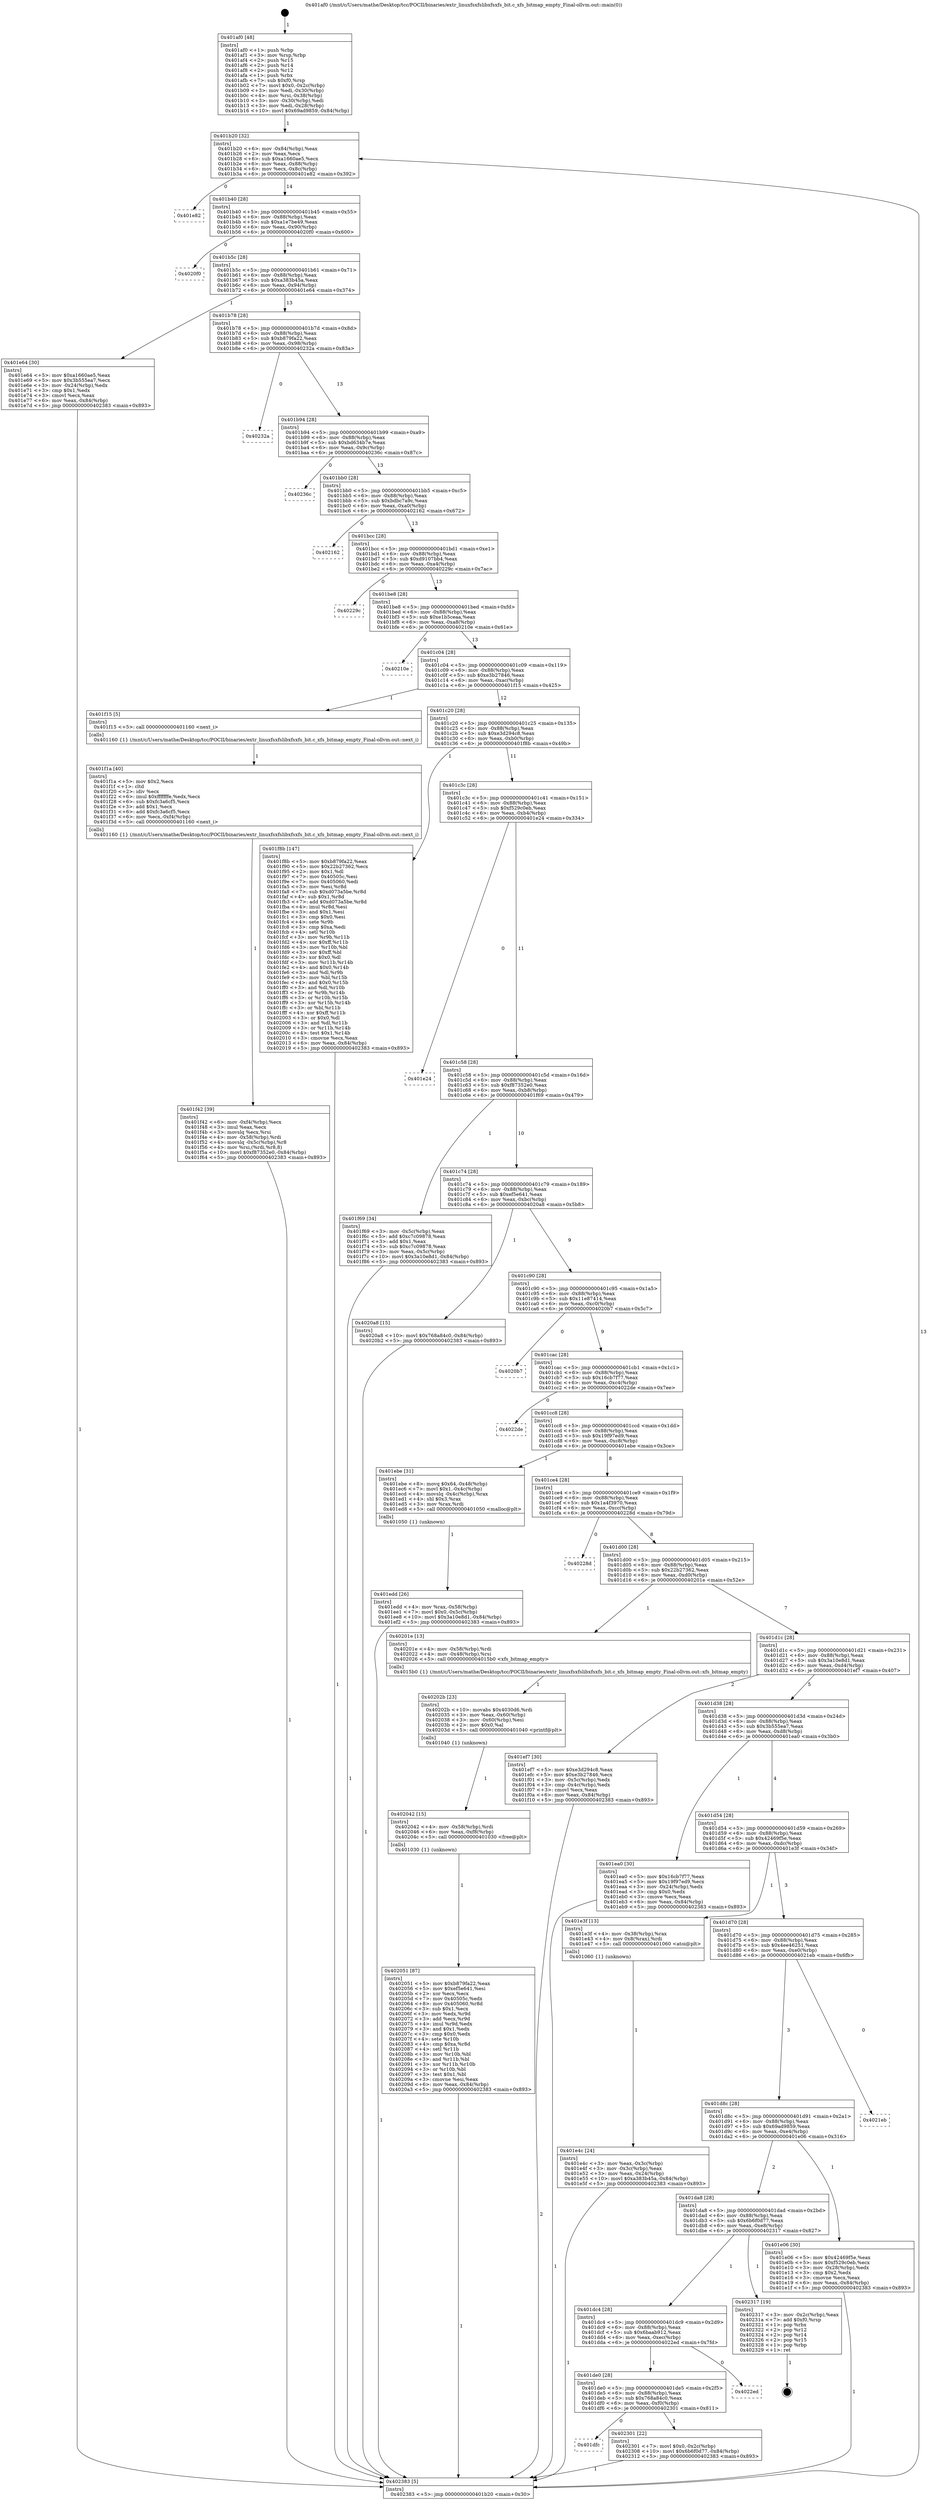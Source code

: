 digraph "0x401af0" {
  label = "0x401af0 (/mnt/c/Users/mathe/Desktop/tcc/POCII/binaries/extr_linuxfsxfslibxfsxfs_bit.c_xfs_bitmap_empty_Final-ollvm.out::main(0))"
  labelloc = "t"
  node[shape=record]

  Entry [label="",width=0.3,height=0.3,shape=circle,fillcolor=black,style=filled]
  "0x401b20" [label="{
     0x401b20 [32]\l
     | [instrs]\l
     &nbsp;&nbsp;0x401b20 \<+6\>: mov -0x84(%rbp),%eax\l
     &nbsp;&nbsp;0x401b26 \<+2\>: mov %eax,%ecx\l
     &nbsp;&nbsp;0x401b28 \<+6\>: sub $0xa1660ae5,%ecx\l
     &nbsp;&nbsp;0x401b2e \<+6\>: mov %eax,-0x88(%rbp)\l
     &nbsp;&nbsp;0x401b34 \<+6\>: mov %ecx,-0x8c(%rbp)\l
     &nbsp;&nbsp;0x401b3a \<+6\>: je 0000000000401e82 \<main+0x392\>\l
  }"]
  "0x401e82" [label="{
     0x401e82\l
  }", style=dashed]
  "0x401b40" [label="{
     0x401b40 [28]\l
     | [instrs]\l
     &nbsp;&nbsp;0x401b40 \<+5\>: jmp 0000000000401b45 \<main+0x55\>\l
     &nbsp;&nbsp;0x401b45 \<+6\>: mov -0x88(%rbp),%eax\l
     &nbsp;&nbsp;0x401b4b \<+5\>: sub $0xa1e7be49,%eax\l
     &nbsp;&nbsp;0x401b50 \<+6\>: mov %eax,-0x90(%rbp)\l
     &nbsp;&nbsp;0x401b56 \<+6\>: je 00000000004020f0 \<main+0x600\>\l
  }"]
  Exit [label="",width=0.3,height=0.3,shape=circle,fillcolor=black,style=filled,peripheries=2]
  "0x4020f0" [label="{
     0x4020f0\l
  }", style=dashed]
  "0x401b5c" [label="{
     0x401b5c [28]\l
     | [instrs]\l
     &nbsp;&nbsp;0x401b5c \<+5\>: jmp 0000000000401b61 \<main+0x71\>\l
     &nbsp;&nbsp;0x401b61 \<+6\>: mov -0x88(%rbp),%eax\l
     &nbsp;&nbsp;0x401b67 \<+5\>: sub $0xa383b45a,%eax\l
     &nbsp;&nbsp;0x401b6c \<+6\>: mov %eax,-0x94(%rbp)\l
     &nbsp;&nbsp;0x401b72 \<+6\>: je 0000000000401e64 \<main+0x374\>\l
  }"]
  "0x401dfc" [label="{
     0x401dfc\l
  }", style=dashed]
  "0x401e64" [label="{
     0x401e64 [30]\l
     | [instrs]\l
     &nbsp;&nbsp;0x401e64 \<+5\>: mov $0xa1660ae5,%eax\l
     &nbsp;&nbsp;0x401e69 \<+5\>: mov $0x3b555ea7,%ecx\l
     &nbsp;&nbsp;0x401e6e \<+3\>: mov -0x24(%rbp),%edx\l
     &nbsp;&nbsp;0x401e71 \<+3\>: cmp $0x1,%edx\l
     &nbsp;&nbsp;0x401e74 \<+3\>: cmovl %ecx,%eax\l
     &nbsp;&nbsp;0x401e77 \<+6\>: mov %eax,-0x84(%rbp)\l
     &nbsp;&nbsp;0x401e7d \<+5\>: jmp 0000000000402383 \<main+0x893\>\l
  }"]
  "0x401b78" [label="{
     0x401b78 [28]\l
     | [instrs]\l
     &nbsp;&nbsp;0x401b78 \<+5\>: jmp 0000000000401b7d \<main+0x8d\>\l
     &nbsp;&nbsp;0x401b7d \<+6\>: mov -0x88(%rbp),%eax\l
     &nbsp;&nbsp;0x401b83 \<+5\>: sub $0xb879fa22,%eax\l
     &nbsp;&nbsp;0x401b88 \<+6\>: mov %eax,-0x98(%rbp)\l
     &nbsp;&nbsp;0x401b8e \<+6\>: je 000000000040232a \<main+0x83a\>\l
  }"]
  "0x402301" [label="{
     0x402301 [22]\l
     | [instrs]\l
     &nbsp;&nbsp;0x402301 \<+7\>: movl $0x0,-0x2c(%rbp)\l
     &nbsp;&nbsp;0x402308 \<+10\>: movl $0x6b6f0d77,-0x84(%rbp)\l
     &nbsp;&nbsp;0x402312 \<+5\>: jmp 0000000000402383 \<main+0x893\>\l
  }"]
  "0x40232a" [label="{
     0x40232a\l
  }", style=dashed]
  "0x401b94" [label="{
     0x401b94 [28]\l
     | [instrs]\l
     &nbsp;&nbsp;0x401b94 \<+5\>: jmp 0000000000401b99 \<main+0xa9\>\l
     &nbsp;&nbsp;0x401b99 \<+6\>: mov -0x88(%rbp),%eax\l
     &nbsp;&nbsp;0x401b9f \<+5\>: sub $0xbd634b7e,%eax\l
     &nbsp;&nbsp;0x401ba4 \<+6\>: mov %eax,-0x9c(%rbp)\l
     &nbsp;&nbsp;0x401baa \<+6\>: je 000000000040236c \<main+0x87c\>\l
  }"]
  "0x401de0" [label="{
     0x401de0 [28]\l
     | [instrs]\l
     &nbsp;&nbsp;0x401de0 \<+5\>: jmp 0000000000401de5 \<main+0x2f5\>\l
     &nbsp;&nbsp;0x401de5 \<+6\>: mov -0x88(%rbp),%eax\l
     &nbsp;&nbsp;0x401deb \<+5\>: sub $0x768a84c0,%eax\l
     &nbsp;&nbsp;0x401df0 \<+6\>: mov %eax,-0xf0(%rbp)\l
     &nbsp;&nbsp;0x401df6 \<+6\>: je 0000000000402301 \<main+0x811\>\l
  }"]
  "0x40236c" [label="{
     0x40236c\l
  }", style=dashed]
  "0x401bb0" [label="{
     0x401bb0 [28]\l
     | [instrs]\l
     &nbsp;&nbsp;0x401bb0 \<+5\>: jmp 0000000000401bb5 \<main+0xc5\>\l
     &nbsp;&nbsp;0x401bb5 \<+6\>: mov -0x88(%rbp),%eax\l
     &nbsp;&nbsp;0x401bbb \<+5\>: sub $0xbdbc7a9c,%eax\l
     &nbsp;&nbsp;0x401bc0 \<+6\>: mov %eax,-0xa0(%rbp)\l
     &nbsp;&nbsp;0x401bc6 \<+6\>: je 0000000000402162 \<main+0x672\>\l
  }"]
  "0x4022ed" [label="{
     0x4022ed\l
  }", style=dashed]
  "0x402162" [label="{
     0x402162\l
  }", style=dashed]
  "0x401bcc" [label="{
     0x401bcc [28]\l
     | [instrs]\l
     &nbsp;&nbsp;0x401bcc \<+5\>: jmp 0000000000401bd1 \<main+0xe1\>\l
     &nbsp;&nbsp;0x401bd1 \<+6\>: mov -0x88(%rbp),%eax\l
     &nbsp;&nbsp;0x401bd7 \<+5\>: sub $0xd9107bb4,%eax\l
     &nbsp;&nbsp;0x401bdc \<+6\>: mov %eax,-0xa4(%rbp)\l
     &nbsp;&nbsp;0x401be2 \<+6\>: je 000000000040229c \<main+0x7ac\>\l
  }"]
  "0x401dc4" [label="{
     0x401dc4 [28]\l
     | [instrs]\l
     &nbsp;&nbsp;0x401dc4 \<+5\>: jmp 0000000000401dc9 \<main+0x2d9\>\l
     &nbsp;&nbsp;0x401dc9 \<+6\>: mov -0x88(%rbp),%eax\l
     &nbsp;&nbsp;0x401dcf \<+5\>: sub $0x6baab912,%eax\l
     &nbsp;&nbsp;0x401dd4 \<+6\>: mov %eax,-0xec(%rbp)\l
     &nbsp;&nbsp;0x401dda \<+6\>: je 00000000004022ed \<main+0x7fd\>\l
  }"]
  "0x40229c" [label="{
     0x40229c\l
  }", style=dashed]
  "0x401be8" [label="{
     0x401be8 [28]\l
     | [instrs]\l
     &nbsp;&nbsp;0x401be8 \<+5\>: jmp 0000000000401bed \<main+0xfd\>\l
     &nbsp;&nbsp;0x401bed \<+6\>: mov -0x88(%rbp),%eax\l
     &nbsp;&nbsp;0x401bf3 \<+5\>: sub $0xe1b5ceaa,%eax\l
     &nbsp;&nbsp;0x401bf8 \<+6\>: mov %eax,-0xa8(%rbp)\l
     &nbsp;&nbsp;0x401bfe \<+6\>: je 000000000040210e \<main+0x61e\>\l
  }"]
  "0x402317" [label="{
     0x402317 [19]\l
     | [instrs]\l
     &nbsp;&nbsp;0x402317 \<+3\>: mov -0x2c(%rbp),%eax\l
     &nbsp;&nbsp;0x40231a \<+7\>: add $0xf0,%rsp\l
     &nbsp;&nbsp;0x402321 \<+1\>: pop %rbx\l
     &nbsp;&nbsp;0x402322 \<+2\>: pop %r12\l
     &nbsp;&nbsp;0x402324 \<+2\>: pop %r14\l
     &nbsp;&nbsp;0x402326 \<+2\>: pop %r15\l
     &nbsp;&nbsp;0x402328 \<+1\>: pop %rbp\l
     &nbsp;&nbsp;0x402329 \<+1\>: ret\l
  }"]
  "0x40210e" [label="{
     0x40210e\l
  }", style=dashed]
  "0x401c04" [label="{
     0x401c04 [28]\l
     | [instrs]\l
     &nbsp;&nbsp;0x401c04 \<+5\>: jmp 0000000000401c09 \<main+0x119\>\l
     &nbsp;&nbsp;0x401c09 \<+6\>: mov -0x88(%rbp),%eax\l
     &nbsp;&nbsp;0x401c0f \<+5\>: sub $0xe3b27846,%eax\l
     &nbsp;&nbsp;0x401c14 \<+6\>: mov %eax,-0xac(%rbp)\l
     &nbsp;&nbsp;0x401c1a \<+6\>: je 0000000000401f15 \<main+0x425\>\l
  }"]
  "0x402051" [label="{
     0x402051 [87]\l
     | [instrs]\l
     &nbsp;&nbsp;0x402051 \<+5\>: mov $0xb879fa22,%eax\l
     &nbsp;&nbsp;0x402056 \<+5\>: mov $0xef5e641,%esi\l
     &nbsp;&nbsp;0x40205b \<+2\>: xor %ecx,%ecx\l
     &nbsp;&nbsp;0x40205d \<+7\>: mov 0x40505c,%edx\l
     &nbsp;&nbsp;0x402064 \<+8\>: mov 0x405060,%r8d\l
     &nbsp;&nbsp;0x40206c \<+3\>: sub $0x1,%ecx\l
     &nbsp;&nbsp;0x40206f \<+3\>: mov %edx,%r9d\l
     &nbsp;&nbsp;0x402072 \<+3\>: add %ecx,%r9d\l
     &nbsp;&nbsp;0x402075 \<+4\>: imul %r9d,%edx\l
     &nbsp;&nbsp;0x402079 \<+3\>: and $0x1,%edx\l
     &nbsp;&nbsp;0x40207c \<+3\>: cmp $0x0,%edx\l
     &nbsp;&nbsp;0x40207f \<+4\>: sete %r10b\l
     &nbsp;&nbsp;0x402083 \<+4\>: cmp $0xa,%r8d\l
     &nbsp;&nbsp;0x402087 \<+4\>: setl %r11b\l
     &nbsp;&nbsp;0x40208b \<+3\>: mov %r10b,%bl\l
     &nbsp;&nbsp;0x40208e \<+3\>: and %r11b,%bl\l
     &nbsp;&nbsp;0x402091 \<+3\>: xor %r11b,%r10b\l
     &nbsp;&nbsp;0x402094 \<+3\>: or %r10b,%bl\l
     &nbsp;&nbsp;0x402097 \<+3\>: test $0x1,%bl\l
     &nbsp;&nbsp;0x40209a \<+3\>: cmovne %esi,%eax\l
     &nbsp;&nbsp;0x40209d \<+6\>: mov %eax,-0x84(%rbp)\l
     &nbsp;&nbsp;0x4020a3 \<+5\>: jmp 0000000000402383 \<main+0x893\>\l
  }"]
  "0x401f15" [label="{
     0x401f15 [5]\l
     | [instrs]\l
     &nbsp;&nbsp;0x401f15 \<+5\>: call 0000000000401160 \<next_i\>\l
     | [calls]\l
     &nbsp;&nbsp;0x401160 \{1\} (/mnt/c/Users/mathe/Desktop/tcc/POCII/binaries/extr_linuxfsxfslibxfsxfs_bit.c_xfs_bitmap_empty_Final-ollvm.out::next_i)\l
  }"]
  "0x401c20" [label="{
     0x401c20 [28]\l
     | [instrs]\l
     &nbsp;&nbsp;0x401c20 \<+5\>: jmp 0000000000401c25 \<main+0x135\>\l
     &nbsp;&nbsp;0x401c25 \<+6\>: mov -0x88(%rbp),%eax\l
     &nbsp;&nbsp;0x401c2b \<+5\>: sub $0xe3d294c8,%eax\l
     &nbsp;&nbsp;0x401c30 \<+6\>: mov %eax,-0xb0(%rbp)\l
     &nbsp;&nbsp;0x401c36 \<+6\>: je 0000000000401f8b \<main+0x49b\>\l
  }"]
  "0x402042" [label="{
     0x402042 [15]\l
     | [instrs]\l
     &nbsp;&nbsp;0x402042 \<+4\>: mov -0x58(%rbp),%rdi\l
     &nbsp;&nbsp;0x402046 \<+6\>: mov %eax,-0xf8(%rbp)\l
     &nbsp;&nbsp;0x40204c \<+5\>: call 0000000000401030 \<free@plt\>\l
     | [calls]\l
     &nbsp;&nbsp;0x401030 \{1\} (unknown)\l
  }"]
  "0x401f8b" [label="{
     0x401f8b [147]\l
     | [instrs]\l
     &nbsp;&nbsp;0x401f8b \<+5\>: mov $0xb879fa22,%eax\l
     &nbsp;&nbsp;0x401f90 \<+5\>: mov $0x22b27362,%ecx\l
     &nbsp;&nbsp;0x401f95 \<+2\>: mov $0x1,%dl\l
     &nbsp;&nbsp;0x401f97 \<+7\>: mov 0x40505c,%esi\l
     &nbsp;&nbsp;0x401f9e \<+7\>: mov 0x405060,%edi\l
     &nbsp;&nbsp;0x401fa5 \<+3\>: mov %esi,%r8d\l
     &nbsp;&nbsp;0x401fa8 \<+7\>: sub $0xd073a5be,%r8d\l
     &nbsp;&nbsp;0x401faf \<+4\>: sub $0x1,%r8d\l
     &nbsp;&nbsp;0x401fb3 \<+7\>: add $0xd073a5be,%r8d\l
     &nbsp;&nbsp;0x401fba \<+4\>: imul %r8d,%esi\l
     &nbsp;&nbsp;0x401fbe \<+3\>: and $0x1,%esi\l
     &nbsp;&nbsp;0x401fc1 \<+3\>: cmp $0x0,%esi\l
     &nbsp;&nbsp;0x401fc4 \<+4\>: sete %r9b\l
     &nbsp;&nbsp;0x401fc8 \<+3\>: cmp $0xa,%edi\l
     &nbsp;&nbsp;0x401fcb \<+4\>: setl %r10b\l
     &nbsp;&nbsp;0x401fcf \<+3\>: mov %r9b,%r11b\l
     &nbsp;&nbsp;0x401fd2 \<+4\>: xor $0xff,%r11b\l
     &nbsp;&nbsp;0x401fd6 \<+3\>: mov %r10b,%bl\l
     &nbsp;&nbsp;0x401fd9 \<+3\>: xor $0xff,%bl\l
     &nbsp;&nbsp;0x401fdc \<+3\>: xor $0x0,%dl\l
     &nbsp;&nbsp;0x401fdf \<+3\>: mov %r11b,%r14b\l
     &nbsp;&nbsp;0x401fe2 \<+4\>: and $0x0,%r14b\l
     &nbsp;&nbsp;0x401fe6 \<+3\>: and %dl,%r9b\l
     &nbsp;&nbsp;0x401fe9 \<+3\>: mov %bl,%r15b\l
     &nbsp;&nbsp;0x401fec \<+4\>: and $0x0,%r15b\l
     &nbsp;&nbsp;0x401ff0 \<+3\>: and %dl,%r10b\l
     &nbsp;&nbsp;0x401ff3 \<+3\>: or %r9b,%r14b\l
     &nbsp;&nbsp;0x401ff6 \<+3\>: or %r10b,%r15b\l
     &nbsp;&nbsp;0x401ff9 \<+3\>: xor %r15b,%r14b\l
     &nbsp;&nbsp;0x401ffc \<+3\>: or %bl,%r11b\l
     &nbsp;&nbsp;0x401fff \<+4\>: xor $0xff,%r11b\l
     &nbsp;&nbsp;0x402003 \<+3\>: or $0x0,%dl\l
     &nbsp;&nbsp;0x402006 \<+3\>: and %dl,%r11b\l
     &nbsp;&nbsp;0x402009 \<+3\>: or %r11b,%r14b\l
     &nbsp;&nbsp;0x40200c \<+4\>: test $0x1,%r14b\l
     &nbsp;&nbsp;0x402010 \<+3\>: cmovne %ecx,%eax\l
     &nbsp;&nbsp;0x402013 \<+6\>: mov %eax,-0x84(%rbp)\l
     &nbsp;&nbsp;0x402019 \<+5\>: jmp 0000000000402383 \<main+0x893\>\l
  }"]
  "0x401c3c" [label="{
     0x401c3c [28]\l
     | [instrs]\l
     &nbsp;&nbsp;0x401c3c \<+5\>: jmp 0000000000401c41 \<main+0x151\>\l
     &nbsp;&nbsp;0x401c41 \<+6\>: mov -0x88(%rbp),%eax\l
     &nbsp;&nbsp;0x401c47 \<+5\>: sub $0xf529c0eb,%eax\l
     &nbsp;&nbsp;0x401c4c \<+6\>: mov %eax,-0xb4(%rbp)\l
     &nbsp;&nbsp;0x401c52 \<+6\>: je 0000000000401e24 \<main+0x334\>\l
  }"]
  "0x40202b" [label="{
     0x40202b [23]\l
     | [instrs]\l
     &nbsp;&nbsp;0x40202b \<+10\>: movabs $0x4030d6,%rdi\l
     &nbsp;&nbsp;0x402035 \<+3\>: mov %eax,-0x60(%rbp)\l
     &nbsp;&nbsp;0x402038 \<+3\>: mov -0x60(%rbp),%esi\l
     &nbsp;&nbsp;0x40203b \<+2\>: mov $0x0,%al\l
     &nbsp;&nbsp;0x40203d \<+5\>: call 0000000000401040 \<printf@plt\>\l
     | [calls]\l
     &nbsp;&nbsp;0x401040 \{1\} (unknown)\l
  }"]
  "0x401e24" [label="{
     0x401e24\l
  }", style=dashed]
  "0x401c58" [label="{
     0x401c58 [28]\l
     | [instrs]\l
     &nbsp;&nbsp;0x401c58 \<+5\>: jmp 0000000000401c5d \<main+0x16d\>\l
     &nbsp;&nbsp;0x401c5d \<+6\>: mov -0x88(%rbp),%eax\l
     &nbsp;&nbsp;0x401c63 \<+5\>: sub $0xf87352e0,%eax\l
     &nbsp;&nbsp;0x401c68 \<+6\>: mov %eax,-0xb8(%rbp)\l
     &nbsp;&nbsp;0x401c6e \<+6\>: je 0000000000401f69 \<main+0x479\>\l
  }"]
  "0x401f42" [label="{
     0x401f42 [39]\l
     | [instrs]\l
     &nbsp;&nbsp;0x401f42 \<+6\>: mov -0xf4(%rbp),%ecx\l
     &nbsp;&nbsp;0x401f48 \<+3\>: imul %eax,%ecx\l
     &nbsp;&nbsp;0x401f4b \<+3\>: movslq %ecx,%rsi\l
     &nbsp;&nbsp;0x401f4e \<+4\>: mov -0x58(%rbp),%rdi\l
     &nbsp;&nbsp;0x401f52 \<+4\>: movslq -0x5c(%rbp),%r8\l
     &nbsp;&nbsp;0x401f56 \<+4\>: mov %rsi,(%rdi,%r8,8)\l
     &nbsp;&nbsp;0x401f5a \<+10\>: movl $0xf87352e0,-0x84(%rbp)\l
     &nbsp;&nbsp;0x401f64 \<+5\>: jmp 0000000000402383 \<main+0x893\>\l
  }"]
  "0x401f69" [label="{
     0x401f69 [34]\l
     | [instrs]\l
     &nbsp;&nbsp;0x401f69 \<+3\>: mov -0x5c(%rbp),%eax\l
     &nbsp;&nbsp;0x401f6c \<+5\>: add $0xc7c09878,%eax\l
     &nbsp;&nbsp;0x401f71 \<+3\>: add $0x1,%eax\l
     &nbsp;&nbsp;0x401f74 \<+5\>: sub $0xc7c09878,%eax\l
     &nbsp;&nbsp;0x401f79 \<+3\>: mov %eax,-0x5c(%rbp)\l
     &nbsp;&nbsp;0x401f7c \<+10\>: movl $0x3a10e8d1,-0x84(%rbp)\l
     &nbsp;&nbsp;0x401f86 \<+5\>: jmp 0000000000402383 \<main+0x893\>\l
  }"]
  "0x401c74" [label="{
     0x401c74 [28]\l
     | [instrs]\l
     &nbsp;&nbsp;0x401c74 \<+5\>: jmp 0000000000401c79 \<main+0x189\>\l
     &nbsp;&nbsp;0x401c79 \<+6\>: mov -0x88(%rbp),%eax\l
     &nbsp;&nbsp;0x401c7f \<+5\>: sub $0xef5e641,%eax\l
     &nbsp;&nbsp;0x401c84 \<+6\>: mov %eax,-0xbc(%rbp)\l
     &nbsp;&nbsp;0x401c8a \<+6\>: je 00000000004020a8 \<main+0x5b8\>\l
  }"]
  "0x401f1a" [label="{
     0x401f1a [40]\l
     | [instrs]\l
     &nbsp;&nbsp;0x401f1a \<+5\>: mov $0x2,%ecx\l
     &nbsp;&nbsp;0x401f1f \<+1\>: cltd\l
     &nbsp;&nbsp;0x401f20 \<+2\>: idiv %ecx\l
     &nbsp;&nbsp;0x401f22 \<+6\>: imul $0xfffffffe,%edx,%ecx\l
     &nbsp;&nbsp;0x401f28 \<+6\>: sub $0xfc3a6cf5,%ecx\l
     &nbsp;&nbsp;0x401f2e \<+3\>: add $0x1,%ecx\l
     &nbsp;&nbsp;0x401f31 \<+6\>: add $0xfc3a6cf5,%ecx\l
     &nbsp;&nbsp;0x401f37 \<+6\>: mov %ecx,-0xf4(%rbp)\l
     &nbsp;&nbsp;0x401f3d \<+5\>: call 0000000000401160 \<next_i\>\l
     | [calls]\l
     &nbsp;&nbsp;0x401160 \{1\} (/mnt/c/Users/mathe/Desktop/tcc/POCII/binaries/extr_linuxfsxfslibxfsxfs_bit.c_xfs_bitmap_empty_Final-ollvm.out::next_i)\l
  }"]
  "0x4020a8" [label="{
     0x4020a8 [15]\l
     | [instrs]\l
     &nbsp;&nbsp;0x4020a8 \<+10\>: movl $0x768a84c0,-0x84(%rbp)\l
     &nbsp;&nbsp;0x4020b2 \<+5\>: jmp 0000000000402383 \<main+0x893\>\l
  }"]
  "0x401c90" [label="{
     0x401c90 [28]\l
     | [instrs]\l
     &nbsp;&nbsp;0x401c90 \<+5\>: jmp 0000000000401c95 \<main+0x1a5\>\l
     &nbsp;&nbsp;0x401c95 \<+6\>: mov -0x88(%rbp),%eax\l
     &nbsp;&nbsp;0x401c9b \<+5\>: sub $0x11e87414,%eax\l
     &nbsp;&nbsp;0x401ca0 \<+6\>: mov %eax,-0xc0(%rbp)\l
     &nbsp;&nbsp;0x401ca6 \<+6\>: je 00000000004020b7 \<main+0x5c7\>\l
  }"]
  "0x401edd" [label="{
     0x401edd [26]\l
     | [instrs]\l
     &nbsp;&nbsp;0x401edd \<+4\>: mov %rax,-0x58(%rbp)\l
     &nbsp;&nbsp;0x401ee1 \<+7\>: movl $0x0,-0x5c(%rbp)\l
     &nbsp;&nbsp;0x401ee8 \<+10\>: movl $0x3a10e8d1,-0x84(%rbp)\l
     &nbsp;&nbsp;0x401ef2 \<+5\>: jmp 0000000000402383 \<main+0x893\>\l
  }"]
  "0x4020b7" [label="{
     0x4020b7\l
  }", style=dashed]
  "0x401cac" [label="{
     0x401cac [28]\l
     | [instrs]\l
     &nbsp;&nbsp;0x401cac \<+5\>: jmp 0000000000401cb1 \<main+0x1c1\>\l
     &nbsp;&nbsp;0x401cb1 \<+6\>: mov -0x88(%rbp),%eax\l
     &nbsp;&nbsp;0x401cb7 \<+5\>: sub $0x16cb7f77,%eax\l
     &nbsp;&nbsp;0x401cbc \<+6\>: mov %eax,-0xc4(%rbp)\l
     &nbsp;&nbsp;0x401cc2 \<+6\>: je 00000000004022de \<main+0x7ee\>\l
  }"]
  "0x401e4c" [label="{
     0x401e4c [24]\l
     | [instrs]\l
     &nbsp;&nbsp;0x401e4c \<+3\>: mov %eax,-0x3c(%rbp)\l
     &nbsp;&nbsp;0x401e4f \<+3\>: mov -0x3c(%rbp),%eax\l
     &nbsp;&nbsp;0x401e52 \<+3\>: mov %eax,-0x24(%rbp)\l
     &nbsp;&nbsp;0x401e55 \<+10\>: movl $0xa383b45a,-0x84(%rbp)\l
     &nbsp;&nbsp;0x401e5f \<+5\>: jmp 0000000000402383 \<main+0x893\>\l
  }"]
  "0x4022de" [label="{
     0x4022de\l
  }", style=dashed]
  "0x401cc8" [label="{
     0x401cc8 [28]\l
     | [instrs]\l
     &nbsp;&nbsp;0x401cc8 \<+5\>: jmp 0000000000401ccd \<main+0x1dd\>\l
     &nbsp;&nbsp;0x401ccd \<+6\>: mov -0x88(%rbp),%eax\l
     &nbsp;&nbsp;0x401cd3 \<+5\>: sub $0x19f97ed9,%eax\l
     &nbsp;&nbsp;0x401cd8 \<+6\>: mov %eax,-0xc8(%rbp)\l
     &nbsp;&nbsp;0x401cde \<+6\>: je 0000000000401ebe \<main+0x3ce\>\l
  }"]
  "0x401af0" [label="{
     0x401af0 [48]\l
     | [instrs]\l
     &nbsp;&nbsp;0x401af0 \<+1\>: push %rbp\l
     &nbsp;&nbsp;0x401af1 \<+3\>: mov %rsp,%rbp\l
     &nbsp;&nbsp;0x401af4 \<+2\>: push %r15\l
     &nbsp;&nbsp;0x401af6 \<+2\>: push %r14\l
     &nbsp;&nbsp;0x401af8 \<+2\>: push %r12\l
     &nbsp;&nbsp;0x401afa \<+1\>: push %rbx\l
     &nbsp;&nbsp;0x401afb \<+7\>: sub $0xf0,%rsp\l
     &nbsp;&nbsp;0x401b02 \<+7\>: movl $0x0,-0x2c(%rbp)\l
     &nbsp;&nbsp;0x401b09 \<+3\>: mov %edi,-0x30(%rbp)\l
     &nbsp;&nbsp;0x401b0c \<+4\>: mov %rsi,-0x38(%rbp)\l
     &nbsp;&nbsp;0x401b10 \<+3\>: mov -0x30(%rbp),%edi\l
     &nbsp;&nbsp;0x401b13 \<+3\>: mov %edi,-0x28(%rbp)\l
     &nbsp;&nbsp;0x401b16 \<+10\>: movl $0x69ad9859,-0x84(%rbp)\l
  }"]
  "0x401ebe" [label="{
     0x401ebe [31]\l
     | [instrs]\l
     &nbsp;&nbsp;0x401ebe \<+8\>: movq $0x64,-0x48(%rbp)\l
     &nbsp;&nbsp;0x401ec6 \<+7\>: movl $0x1,-0x4c(%rbp)\l
     &nbsp;&nbsp;0x401ecd \<+4\>: movslq -0x4c(%rbp),%rax\l
     &nbsp;&nbsp;0x401ed1 \<+4\>: shl $0x3,%rax\l
     &nbsp;&nbsp;0x401ed5 \<+3\>: mov %rax,%rdi\l
     &nbsp;&nbsp;0x401ed8 \<+5\>: call 0000000000401050 \<malloc@plt\>\l
     | [calls]\l
     &nbsp;&nbsp;0x401050 \{1\} (unknown)\l
  }"]
  "0x401ce4" [label="{
     0x401ce4 [28]\l
     | [instrs]\l
     &nbsp;&nbsp;0x401ce4 \<+5\>: jmp 0000000000401ce9 \<main+0x1f9\>\l
     &nbsp;&nbsp;0x401ce9 \<+6\>: mov -0x88(%rbp),%eax\l
     &nbsp;&nbsp;0x401cef \<+5\>: sub $0x1a4f3970,%eax\l
     &nbsp;&nbsp;0x401cf4 \<+6\>: mov %eax,-0xcc(%rbp)\l
     &nbsp;&nbsp;0x401cfa \<+6\>: je 000000000040228d \<main+0x79d\>\l
  }"]
  "0x402383" [label="{
     0x402383 [5]\l
     | [instrs]\l
     &nbsp;&nbsp;0x402383 \<+5\>: jmp 0000000000401b20 \<main+0x30\>\l
  }"]
  "0x40228d" [label="{
     0x40228d\l
  }", style=dashed]
  "0x401d00" [label="{
     0x401d00 [28]\l
     | [instrs]\l
     &nbsp;&nbsp;0x401d00 \<+5\>: jmp 0000000000401d05 \<main+0x215\>\l
     &nbsp;&nbsp;0x401d05 \<+6\>: mov -0x88(%rbp),%eax\l
     &nbsp;&nbsp;0x401d0b \<+5\>: sub $0x22b27362,%eax\l
     &nbsp;&nbsp;0x401d10 \<+6\>: mov %eax,-0xd0(%rbp)\l
     &nbsp;&nbsp;0x401d16 \<+6\>: je 000000000040201e \<main+0x52e\>\l
  }"]
  "0x401da8" [label="{
     0x401da8 [28]\l
     | [instrs]\l
     &nbsp;&nbsp;0x401da8 \<+5\>: jmp 0000000000401dad \<main+0x2bd\>\l
     &nbsp;&nbsp;0x401dad \<+6\>: mov -0x88(%rbp),%eax\l
     &nbsp;&nbsp;0x401db3 \<+5\>: sub $0x6b6f0d77,%eax\l
     &nbsp;&nbsp;0x401db8 \<+6\>: mov %eax,-0xe8(%rbp)\l
     &nbsp;&nbsp;0x401dbe \<+6\>: je 0000000000402317 \<main+0x827\>\l
  }"]
  "0x40201e" [label="{
     0x40201e [13]\l
     | [instrs]\l
     &nbsp;&nbsp;0x40201e \<+4\>: mov -0x58(%rbp),%rdi\l
     &nbsp;&nbsp;0x402022 \<+4\>: mov -0x48(%rbp),%rsi\l
     &nbsp;&nbsp;0x402026 \<+5\>: call 00000000004015b0 \<xfs_bitmap_empty\>\l
     | [calls]\l
     &nbsp;&nbsp;0x4015b0 \{1\} (/mnt/c/Users/mathe/Desktop/tcc/POCII/binaries/extr_linuxfsxfslibxfsxfs_bit.c_xfs_bitmap_empty_Final-ollvm.out::xfs_bitmap_empty)\l
  }"]
  "0x401d1c" [label="{
     0x401d1c [28]\l
     | [instrs]\l
     &nbsp;&nbsp;0x401d1c \<+5\>: jmp 0000000000401d21 \<main+0x231\>\l
     &nbsp;&nbsp;0x401d21 \<+6\>: mov -0x88(%rbp),%eax\l
     &nbsp;&nbsp;0x401d27 \<+5\>: sub $0x3a10e8d1,%eax\l
     &nbsp;&nbsp;0x401d2c \<+6\>: mov %eax,-0xd4(%rbp)\l
     &nbsp;&nbsp;0x401d32 \<+6\>: je 0000000000401ef7 \<main+0x407\>\l
  }"]
  "0x401e06" [label="{
     0x401e06 [30]\l
     | [instrs]\l
     &nbsp;&nbsp;0x401e06 \<+5\>: mov $0x42469f5e,%eax\l
     &nbsp;&nbsp;0x401e0b \<+5\>: mov $0xf529c0eb,%ecx\l
     &nbsp;&nbsp;0x401e10 \<+3\>: mov -0x28(%rbp),%edx\l
     &nbsp;&nbsp;0x401e13 \<+3\>: cmp $0x2,%edx\l
     &nbsp;&nbsp;0x401e16 \<+3\>: cmovne %ecx,%eax\l
     &nbsp;&nbsp;0x401e19 \<+6\>: mov %eax,-0x84(%rbp)\l
     &nbsp;&nbsp;0x401e1f \<+5\>: jmp 0000000000402383 \<main+0x893\>\l
  }"]
  "0x401ef7" [label="{
     0x401ef7 [30]\l
     | [instrs]\l
     &nbsp;&nbsp;0x401ef7 \<+5\>: mov $0xe3d294c8,%eax\l
     &nbsp;&nbsp;0x401efc \<+5\>: mov $0xe3b27846,%ecx\l
     &nbsp;&nbsp;0x401f01 \<+3\>: mov -0x5c(%rbp),%edx\l
     &nbsp;&nbsp;0x401f04 \<+3\>: cmp -0x4c(%rbp),%edx\l
     &nbsp;&nbsp;0x401f07 \<+3\>: cmovl %ecx,%eax\l
     &nbsp;&nbsp;0x401f0a \<+6\>: mov %eax,-0x84(%rbp)\l
     &nbsp;&nbsp;0x401f10 \<+5\>: jmp 0000000000402383 \<main+0x893\>\l
  }"]
  "0x401d38" [label="{
     0x401d38 [28]\l
     | [instrs]\l
     &nbsp;&nbsp;0x401d38 \<+5\>: jmp 0000000000401d3d \<main+0x24d\>\l
     &nbsp;&nbsp;0x401d3d \<+6\>: mov -0x88(%rbp),%eax\l
     &nbsp;&nbsp;0x401d43 \<+5\>: sub $0x3b555ea7,%eax\l
     &nbsp;&nbsp;0x401d48 \<+6\>: mov %eax,-0xd8(%rbp)\l
     &nbsp;&nbsp;0x401d4e \<+6\>: je 0000000000401ea0 \<main+0x3b0\>\l
  }"]
  "0x401d8c" [label="{
     0x401d8c [28]\l
     | [instrs]\l
     &nbsp;&nbsp;0x401d8c \<+5\>: jmp 0000000000401d91 \<main+0x2a1\>\l
     &nbsp;&nbsp;0x401d91 \<+6\>: mov -0x88(%rbp),%eax\l
     &nbsp;&nbsp;0x401d97 \<+5\>: sub $0x69ad9859,%eax\l
     &nbsp;&nbsp;0x401d9c \<+6\>: mov %eax,-0xe4(%rbp)\l
     &nbsp;&nbsp;0x401da2 \<+6\>: je 0000000000401e06 \<main+0x316\>\l
  }"]
  "0x401ea0" [label="{
     0x401ea0 [30]\l
     | [instrs]\l
     &nbsp;&nbsp;0x401ea0 \<+5\>: mov $0x16cb7f77,%eax\l
     &nbsp;&nbsp;0x401ea5 \<+5\>: mov $0x19f97ed9,%ecx\l
     &nbsp;&nbsp;0x401eaa \<+3\>: mov -0x24(%rbp),%edx\l
     &nbsp;&nbsp;0x401ead \<+3\>: cmp $0x0,%edx\l
     &nbsp;&nbsp;0x401eb0 \<+3\>: cmove %ecx,%eax\l
     &nbsp;&nbsp;0x401eb3 \<+6\>: mov %eax,-0x84(%rbp)\l
     &nbsp;&nbsp;0x401eb9 \<+5\>: jmp 0000000000402383 \<main+0x893\>\l
  }"]
  "0x401d54" [label="{
     0x401d54 [28]\l
     | [instrs]\l
     &nbsp;&nbsp;0x401d54 \<+5\>: jmp 0000000000401d59 \<main+0x269\>\l
     &nbsp;&nbsp;0x401d59 \<+6\>: mov -0x88(%rbp),%eax\l
     &nbsp;&nbsp;0x401d5f \<+5\>: sub $0x42469f5e,%eax\l
     &nbsp;&nbsp;0x401d64 \<+6\>: mov %eax,-0xdc(%rbp)\l
     &nbsp;&nbsp;0x401d6a \<+6\>: je 0000000000401e3f \<main+0x34f\>\l
  }"]
  "0x4021eb" [label="{
     0x4021eb\l
  }", style=dashed]
  "0x401e3f" [label="{
     0x401e3f [13]\l
     | [instrs]\l
     &nbsp;&nbsp;0x401e3f \<+4\>: mov -0x38(%rbp),%rax\l
     &nbsp;&nbsp;0x401e43 \<+4\>: mov 0x8(%rax),%rdi\l
     &nbsp;&nbsp;0x401e47 \<+5\>: call 0000000000401060 \<atoi@plt\>\l
     | [calls]\l
     &nbsp;&nbsp;0x401060 \{1\} (unknown)\l
  }"]
  "0x401d70" [label="{
     0x401d70 [28]\l
     | [instrs]\l
     &nbsp;&nbsp;0x401d70 \<+5\>: jmp 0000000000401d75 \<main+0x285\>\l
     &nbsp;&nbsp;0x401d75 \<+6\>: mov -0x88(%rbp),%eax\l
     &nbsp;&nbsp;0x401d7b \<+5\>: sub $0x4ee46251,%eax\l
     &nbsp;&nbsp;0x401d80 \<+6\>: mov %eax,-0xe0(%rbp)\l
     &nbsp;&nbsp;0x401d86 \<+6\>: je 00000000004021eb \<main+0x6fb\>\l
  }"]
  Entry -> "0x401af0" [label=" 1"]
  "0x401b20" -> "0x401e82" [label=" 0"]
  "0x401b20" -> "0x401b40" [label=" 14"]
  "0x402317" -> Exit [label=" 1"]
  "0x401b40" -> "0x4020f0" [label=" 0"]
  "0x401b40" -> "0x401b5c" [label=" 14"]
  "0x402301" -> "0x402383" [label=" 1"]
  "0x401b5c" -> "0x401e64" [label=" 1"]
  "0x401b5c" -> "0x401b78" [label=" 13"]
  "0x401de0" -> "0x401dfc" [label=" 0"]
  "0x401b78" -> "0x40232a" [label=" 0"]
  "0x401b78" -> "0x401b94" [label=" 13"]
  "0x401de0" -> "0x402301" [label=" 1"]
  "0x401b94" -> "0x40236c" [label=" 0"]
  "0x401b94" -> "0x401bb0" [label=" 13"]
  "0x401dc4" -> "0x401de0" [label=" 1"]
  "0x401bb0" -> "0x402162" [label=" 0"]
  "0x401bb0" -> "0x401bcc" [label=" 13"]
  "0x401dc4" -> "0x4022ed" [label=" 0"]
  "0x401bcc" -> "0x40229c" [label=" 0"]
  "0x401bcc" -> "0x401be8" [label=" 13"]
  "0x401da8" -> "0x401dc4" [label=" 1"]
  "0x401be8" -> "0x40210e" [label=" 0"]
  "0x401be8" -> "0x401c04" [label=" 13"]
  "0x401da8" -> "0x402317" [label=" 1"]
  "0x401c04" -> "0x401f15" [label=" 1"]
  "0x401c04" -> "0x401c20" [label=" 12"]
  "0x4020a8" -> "0x402383" [label=" 1"]
  "0x401c20" -> "0x401f8b" [label=" 1"]
  "0x401c20" -> "0x401c3c" [label=" 11"]
  "0x402051" -> "0x402383" [label=" 1"]
  "0x401c3c" -> "0x401e24" [label=" 0"]
  "0x401c3c" -> "0x401c58" [label=" 11"]
  "0x402042" -> "0x402051" [label=" 1"]
  "0x401c58" -> "0x401f69" [label=" 1"]
  "0x401c58" -> "0x401c74" [label=" 10"]
  "0x40202b" -> "0x402042" [label=" 1"]
  "0x401c74" -> "0x4020a8" [label=" 1"]
  "0x401c74" -> "0x401c90" [label=" 9"]
  "0x40201e" -> "0x40202b" [label=" 1"]
  "0x401c90" -> "0x4020b7" [label=" 0"]
  "0x401c90" -> "0x401cac" [label=" 9"]
  "0x401f8b" -> "0x402383" [label=" 1"]
  "0x401cac" -> "0x4022de" [label=" 0"]
  "0x401cac" -> "0x401cc8" [label=" 9"]
  "0x401f69" -> "0x402383" [label=" 1"]
  "0x401cc8" -> "0x401ebe" [label=" 1"]
  "0x401cc8" -> "0x401ce4" [label=" 8"]
  "0x401f42" -> "0x402383" [label=" 1"]
  "0x401ce4" -> "0x40228d" [label=" 0"]
  "0x401ce4" -> "0x401d00" [label=" 8"]
  "0x401f1a" -> "0x401f42" [label=" 1"]
  "0x401d00" -> "0x40201e" [label=" 1"]
  "0x401d00" -> "0x401d1c" [label=" 7"]
  "0x401f15" -> "0x401f1a" [label=" 1"]
  "0x401d1c" -> "0x401ef7" [label=" 2"]
  "0x401d1c" -> "0x401d38" [label=" 5"]
  "0x401ef7" -> "0x402383" [label=" 2"]
  "0x401d38" -> "0x401ea0" [label=" 1"]
  "0x401d38" -> "0x401d54" [label=" 4"]
  "0x401ebe" -> "0x401edd" [label=" 1"]
  "0x401d54" -> "0x401e3f" [label=" 1"]
  "0x401d54" -> "0x401d70" [label=" 3"]
  "0x401ea0" -> "0x402383" [label=" 1"]
  "0x401d70" -> "0x4021eb" [label=" 0"]
  "0x401d70" -> "0x401d8c" [label=" 3"]
  "0x401edd" -> "0x402383" [label=" 1"]
  "0x401d8c" -> "0x401e06" [label=" 1"]
  "0x401d8c" -> "0x401da8" [label=" 2"]
  "0x401e06" -> "0x402383" [label=" 1"]
  "0x401af0" -> "0x401b20" [label=" 1"]
  "0x402383" -> "0x401b20" [label=" 13"]
  "0x401e3f" -> "0x401e4c" [label=" 1"]
  "0x401e4c" -> "0x402383" [label=" 1"]
  "0x401e64" -> "0x402383" [label=" 1"]
}
